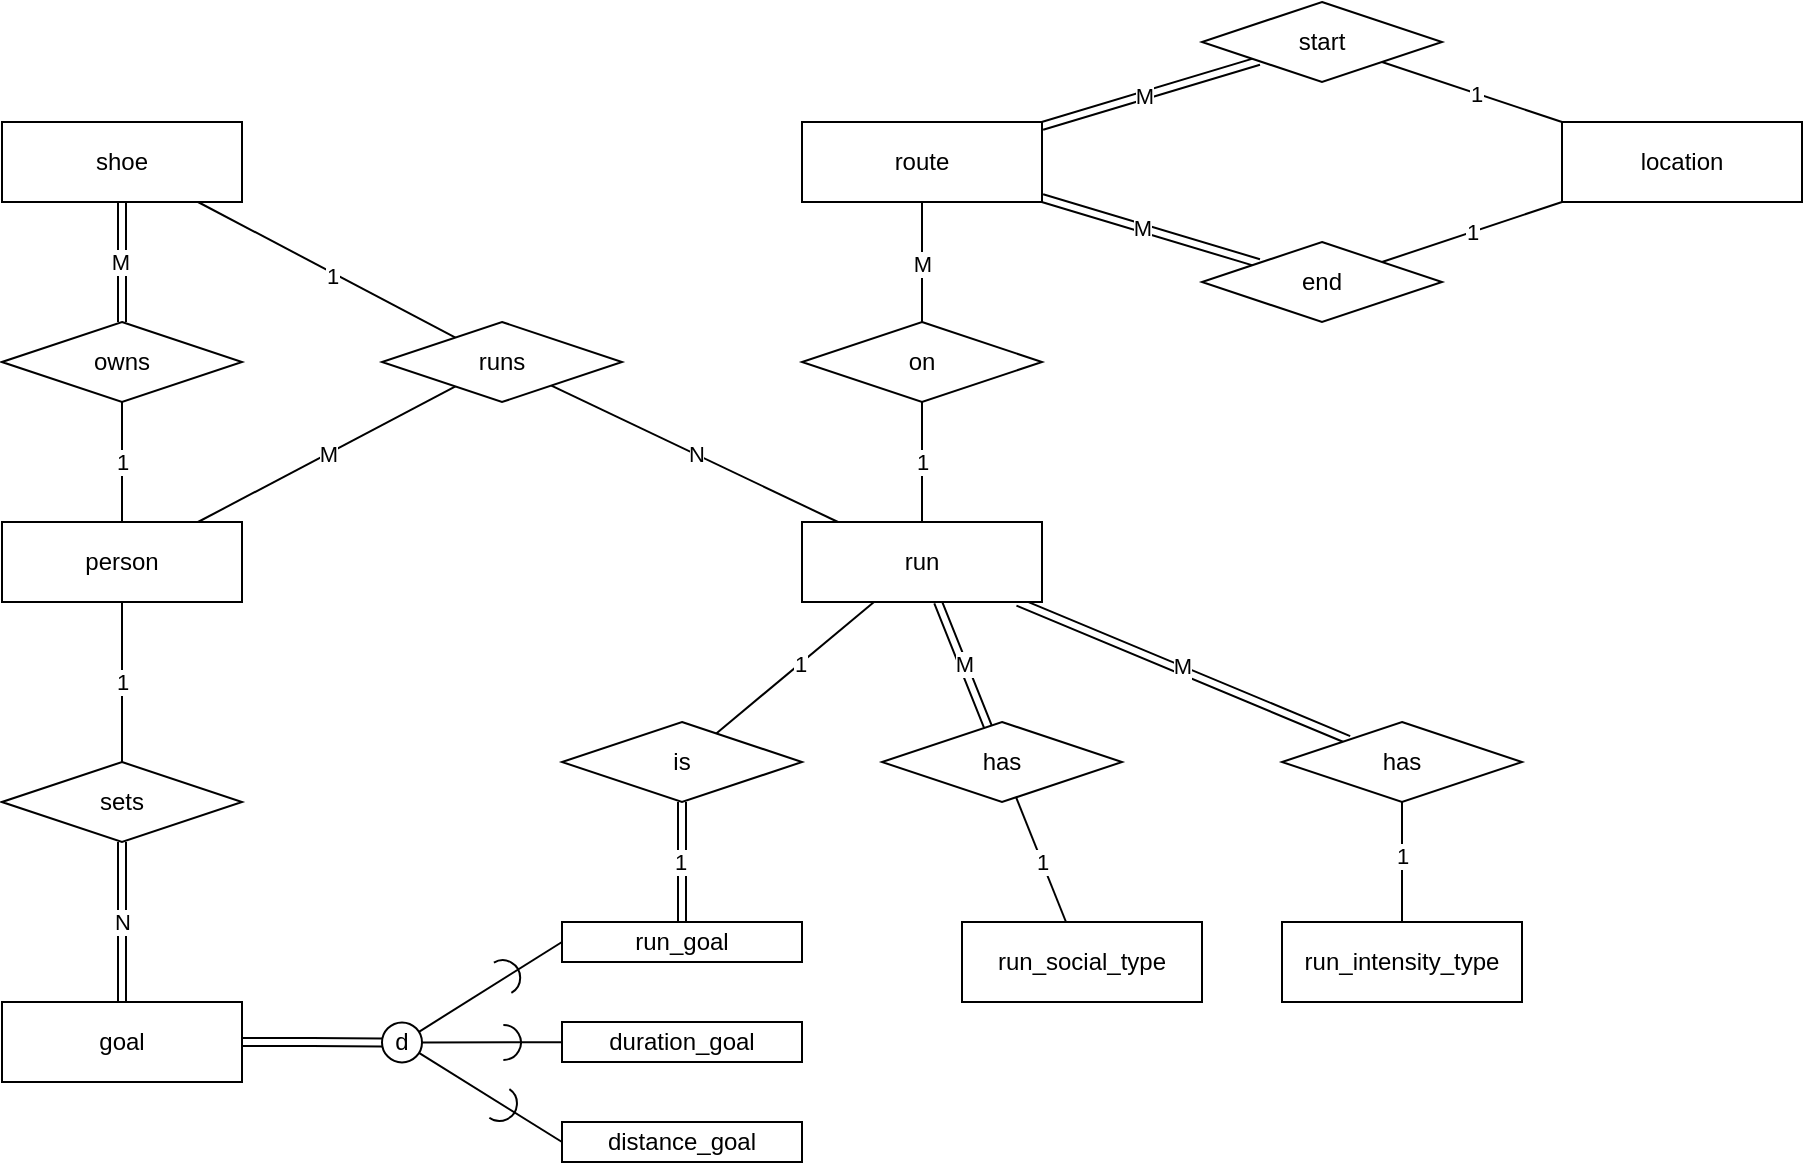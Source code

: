 <mxfile version="24.7.17">
  <diagram name="Page-1" id="vWbm4F5WGKStp1jepNvA">
    <mxGraphModel dx="536" dy="559" grid="1" gridSize="10" guides="1" tooltips="1" connect="1" arrows="1" fold="1" page="1" pageScale="1" pageWidth="850" pageHeight="1100" math="0" shadow="0">
      <root>
        <mxCell id="0" />
        <mxCell id="1" parent="0" />
        <mxCell id="e246euh79TsqWVeabmaM-18" style="rounded=0;orthogonalLoop=1;jettySize=auto;html=1;endArrow=none;endFill=0;" parent="1" source="u43qWuTFDMmnTfOcjVX1-1" target="e246euh79TsqWVeabmaM-1" edge="1">
          <mxGeometry relative="1" as="geometry" />
        </mxCell>
        <mxCell id="e246euh79TsqWVeabmaM-47" value="1" style="edgeLabel;html=1;align=center;verticalAlign=middle;resizable=0;points=[];" parent="e246euh79TsqWVeabmaM-18" vertex="1" connectable="0">
          <mxGeometry x="0.005" relative="1" as="geometry">
            <mxPoint as="offset" />
          </mxGeometry>
        </mxCell>
        <mxCell id="e246euh79TsqWVeabmaM-20" style="edgeStyle=orthogonalEdgeStyle;rounded=0;orthogonalLoop=1;jettySize=auto;html=1;endArrow=none;endFill=0;" parent="1" source="u43qWuTFDMmnTfOcjVX1-1" target="e246euh79TsqWVeabmaM-2" edge="1">
          <mxGeometry relative="1" as="geometry" />
        </mxCell>
        <mxCell id="e246euh79TsqWVeabmaM-49" value="1" style="edgeLabel;html=1;align=center;verticalAlign=middle;resizable=0;points=[];" parent="e246euh79TsqWVeabmaM-20" vertex="1" connectable="0">
          <mxGeometry x="-0.004" relative="1" as="geometry">
            <mxPoint as="offset" />
          </mxGeometry>
        </mxCell>
        <mxCell id="e246euh79TsqWVeabmaM-26" style="rounded=0;orthogonalLoop=1;jettySize=auto;html=1;endArrow=none;endFill=0;" parent="1" source="u43qWuTFDMmnTfOcjVX1-1" target="e246euh79TsqWVeabmaM-9" edge="1">
          <mxGeometry relative="1" as="geometry" />
        </mxCell>
        <mxCell id="e246euh79TsqWVeabmaM-45" value="M" style="edgeLabel;html=1;align=center;verticalAlign=middle;resizable=0;points=[];" parent="e246euh79TsqWVeabmaM-26" vertex="1" connectable="0">
          <mxGeometry x="0.003" relative="1" as="geometry">
            <mxPoint as="offset" />
          </mxGeometry>
        </mxCell>
        <mxCell id="u43qWuTFDMmnTfOcjVX1-1" value="person" style="rounded=0;whiteSpace=wrap;html=1;" parent="1" vertex="1">
          <mxGeometry x="80" y="320" width="120" height="40" as="geometry" />
        </mxCell>
        <mxCell id="PP_cPeMWecXOrynIbDTe-15" style="edgeStyle=none;shape=connector;rounded=0;orthogonalLoop=1;jettySize=auto;html=1;strokeColor=default;align=center;verticalAlign=middle;fontFamily=Helvetica;fontSize=11;fontColor=default;labelBackgroundColor=default;endArrow=none;endFill=0;" edge="1" parent="1" source="u43qWuTFDMmnTfOcjVX1-2" target="e246euh79TsqWVeabmaM-9">
          <mxGeometry relative="1" as="geometry" />
        </mxCell>
        <mxCell id="PP_cPeMWecXOrynIbDTe-17" value="1" style="edgeLabel;html=1;align=center;verticalAlign=middle;resizable=0;points=[];fontFamily=Helvetica;fontSize=11;fontColor=default;labelBackgroundColor=default;" vertex="1" connectable="0" parent="PP_cPeMWecXOrynIbDTe-15">
          <mxGeometry x="0.049" y="-1" relative="1" as="geometry">
            <mxPoint as="offset" />
          </mxGeometry>
        </mxCell>
        <mxCell id="u43qWuTFDMmnTfOcjVX1-2" value="shoe" style="rounded=0;whiteSpace=wrap;html=1;" parent="1" vertex="1">
          <mxGeometry x="80" y="120" width="120" height="40" as="geometry" />
        </mxCell>
        <mxCell id="e246euh79TsqWVeabmaM-19" style="rounded=0;orthogonalLoop=1;jettySize=auto;html=1;endArrow=none;endFill=0;shape=link;" parent="1" source="e246euh79TsqWVeabmaM-1" target="u43qWuTFDMmnTfOcjVX1-2" edge="1">
          <mxGeometry relative="1" as="geometry" />
        </mxCell>
        <mxCell id="e246euh79TsqWVeabmaM-48" value="M" style="edgeLabel;html=1;align=center;verticalAlign=middle;resizable=0;points=[];" parent="e246euh79TsqWVeabmaM-19" vertex="1" connectable="0">
          <mxGeometry x="-0.003" y="1" relative="1" as="geometry">
            <mxPoint as="offset" />
          </mxGeometry>
        </mxCell>
        <mxCell id="e246euh79TsqWVeabmaM-1" value="owns" style="rhombus;whiteSpace=wrap;html=1;" parent="1" vertex="1">
          <mxGeometry x="80" y="220" width="120" height="40" as="geometry" />
        </mxCell>
        <mxCell id="e246euh79TsqWVeabmaM-21" style="edgeStyle=orthogonalEdgeStyle;rounded=0;orthogonalLoop=1;jettySize=auto;html=1;endArrow=none;endFill=0;shape=link;" parent="1" source="e246euh79TsqWVeabmaM-2" target="e246euh79TsqWVeabmaM-3" edge="1">
          <mxGeometry relative="1" as="geometry" />
        </mxCell>
        <mxCell id="e246euh79TsqWVeabmaM-50" value="N" style="edgeLabel;html=1;align=center;verticalAlign=middle;resizable=0;points=[];" parent="e246euh79TsqWVeabmaM-21" vertex="1" connectable="0">
          <mxGeometry x="0.006" relative="1" as="geometry">
            <mxPoint as="offset" />
          </mxGeometry>
        </mxCell>
        <mxCell id="e246euh79TsqWVeabmaM-2" value="sets" style="rhombus;whiteSpace=wrap;html=1;" parent="1" vertex="1">
          <mxGeometry x="80" y="440" width="120" height="40" as="geometry" />
        </mxCell>
        <mxCell id="e246euh79TsqWVeabmaM-22" style="edgeStyle=orthogonalEdgeStyle;rounded=0;orthogonalLoop=1;jettySize=auto;html=1;endArrow=none;endFill=0;shape=link;" parent="1" source="e246euh79TsqWVeabmaM-3" target="e246euh79TsqWVeabmaM-11" edge="1">
          <mxGeometry relative="1" as="geometry" />
        </mxCell>
        <mxCell id="e246euh79TsqWVeabmaM-3" value="goal" style="rounded=0;whiteSpace=wrap;html=1;" parent="1" vertex="1">
          <mxGeometry x="80" y="560" width="120" height="40" as="geometry" />
        </mxCell>
        <mxCell id="e246euh79TsqWVeabmaM-31" style="rounded=0;orthogonalLoop=1;jettySize=auto;html=1;endArrow=none;endFill=0;" parent="1" source="e246euh79TsqWVeabmaM-4" target="e246euh79TsqWVeabmaM-5" edge="1">
          <mxGeometry relative="1" as="geometry" />
        </mxCell>
        <mxCell id="e246euh79TsqWVeabmaM-55" value="M" style="edgeLabel;html=1;align=center;verticalAlign=middle;resizable=0;points=[];" parent="e246euh79TsqWVeabmaM-31" vertex="1" connectable="0">
          <mxGeometry x="-0.012" relative="1" as="geometry">
            <mxPoint as="offset" />
          </mxGeometry>
        </mxCell>
        <mxCell id="e246euh79TsqWVeabmaM-4" value="on" style="rhombus;whiteSpace=wrap;html=1;" parent="1" vertex="1">
          <mxGeometry x="480" y="220" width="120" height="40" as="geometry" />
        </mxCell>
        <mxCell id="e246euh79TsqWVeabmaM-32" style="rounded=0;orthogonalLoop=1;jettySize=auto;html=1;endArrow=none;endFill=0;shape=link;" parent="1" source="e246euh79TsqWVeabmaM-5" target="e246euh79TsqWVeabmaM-6" edge="1">
          <mxGeometry relative="1" as="geometry" />
        </mxCell>
        <mxCell id="e246euh79TsqWVeabmaM-56" value="M" style="edgeLabel;html=1;align=center;verticalAlign=middle;resizable=0;points=[];" parent="e246euh79TsqWVeabmaM-32" vertex="1" connectable="0">
          <mxGeometry x="-0.073" relative="1" as="geometry">
            <mxPoint as="offset" />
          </mxGeometry>
        </mxCell>
        <mxCell id="e246euh79TsqWVeabmaM-34" style="rounded=0;orthogonalLoop=1;jettySize=auto;html=1;shape=link;" parent="1" source="e246euh79TsqWVeabmaM-5" target="e246euh79TsqWVeabmaM-8" edge="1">
          <mxGeometry relative="1" as="geometry" />
        </mxCell>
        <mxCell id="e246euh79TsqWVeabmaM-59" value="M" style="edgeLabel;html=1;align=center;verticalAlign=middle;resizable=0;points=[];" parent="e246euh79TsqWVeabmaM-34" vertex="1" connectable="0">
          <mxGeometry x="-0.082" relative="1" as="geometry">
            <mxPoint as="offset" />
          </mxGeometry>
        </mxCell>
        <mxCell id="e246euh79TsqWVeabmaM-5" value="route" style="rounded=0;whiteSpace=wrap;html=1;" parent="1" vertex="1">
          <mxGeometry x="480" y="120" width="120" height="40" as="geometry" />
        </mxCell>
        <mxCell id="e246euh79TsqWVeabmaM-33" style="rounded=0;orthogonalLoop=1;jettySize=auto;html=1;endArrow=none;endFill=0;" parent="1" source="e246euh79TsqWVeabmaM-6" target="e246euh79TsqWVeabmaM-7" edge="1">
          <mxGeometry relative="1" as="geometry" />
        </mxCell>
        <mxCell id="e246euh79TsqWVeabmaM-57" value="1" style="edgeLabel;html=1;align=center;verticalAlign=middle;resizable=0;points=[];" parent="e246euh79TsqWVeabmaM-33" vertex="1" connectable="0">
          <mxGeometry x="0.033" relative="1" as="geometry">
            <mxPoint as="offset" />
          </mxGeometry>
        </mxCell>
        <mxCell id="e246euh79TsqWVeabmaM-6" value="start" style="rhombus;whiteSpace=wrap;html=1;" parent="1" vertex="1">
          <mxGeometry x="680" y="60" width="120" height="40" as="geometry" />
        </mxCell>
        <mxCell id="e246euh79TsqWVeabmaM-7" value="location" style="rounded=0;whiteSpace=wrap;html=1;" parent="1" vertex="1">
          <mxGeometry x="860" y="120" width="120" height="40" as="geometry" />
        </mxCell>
        <mxCell id="e246euh79TsqWVeabmaM-35" style="rounded=0;orthogonalLoop=1;jettySize=auto;html=1;endArrow=none;endFill=0;" parent="1" source="e246euh79TsqWVeabmaM-8" target="e246euh79TsqWVeabmaM-7" edge="1">
          <mxGeometry relative="1" as="geometry" />
        </mxCell>
        <mxCell id="e246euh79TsqWVeabmaM-58" value="1" style="edgeLabel;html=1;align=center;verticalAlign=middle;resizable=0;points=[];" parent="e246euh79TsqWVeabmaM-35" vertex="1" connectable="0">
          <mxGeometry x="-0.012" relative="1" as="geometry">
            <mxPoint as="offset" />
          </mxGeometry>
        </mxCell>
        <mxCell id="e246euh79TsqWVeabmaM-8" value="end" style="rhombus;whiteSpace=wrap;html=1;" parent="1" vertex="1">
          <mxGeometry x="680" y="180" width="120" height="40" as="geometry" />
        </mxCell>
        <mxCell id="e246euh79TsqWVeabmaM-27" style="rounded=0;orthogonalLoop=1;jettySize=auto;html=1;endArrow=none;endFill=0;" parent="1" source="e246euh79TsqWVeabmaM-9" target="e246euh79TsqWVeabmaM-10" edge="1">
          <mxGeometry relative="1" as="geometry" />
        </mxCell>
        <mxCell id="e246euh79TsqWVeabmaM-46" value="N" style="edgeLabel;html=1;align=center;verticalAlign=middle;resizable=0;points=[];" parent="e246euh79TsqWVeabmaM-27" vertex="1" connectable="0">
          <mxGeometry x="0.003" relative="1" as="geometry">
            <mxPoint as="offset" />
          </mxGeometry>
        </mxCell>
        <mxCell id="e246euh79TsqWVeabmaM-9" value="runs" style="rhombus;whiteSpace=wrap;html=1;" parent="1" vertex="1">
          <mxGeometry x="270" y="220" width="120" height="40" as="geometry" />
        </mxCell>
        <mxCell id="e246euh79TsqWVeabmaM-29" style="rounded=0;orthogonalLoop=1;jettySize=auto;html=1;endArrow=none;endFill=0;" parent="1" source="e246euh79TsqWVeabmaM-10" target="e246euh79TsqWVeabmaM-17" edge="1">
          <mxGeometry relative="1" as="geometry" />
        </mxCell>
        <mxCell id="e246euh79TsqWVeabmaM-60" value="1" style="edgeLabel;html=1;align=center;verticalAlign=middle;resizable=0;points=[];" parent="e246euh79TsqWVeabmaM-29" vertex="1" connectable="0">
          <mxGeometry x="-0.067" relative="1" as="geometry">
            <mxPoint as="offset" />
          </mxGeometry>
        </mxCell>
        <mxCell id="e246euh79TsqWVeabmaM-30" style="rounded=0;orthogonalLoop=1;jettySize=auto;html=1;endArrow=none;endFill=0;" parent="1" source="e246euh79TsqWVeabmaM-10" target="e246euh79TsqWVeabmaM-4" edge="1">
          <mxGeometry relative="1" as="geometry" />
        </mxCell>
        <mxCell id="e246euh79TsqWVeabmaM-54" value="1" style="edgeLabel;html=1;align=center;verticalAlign=middle;resizable=0;points=[];" parent="e246euh79TsqWVeabmaM-30" vertex="1" connectable="0">
          <mxGeometry x="0.001" relative="1" as="geometry">
            <mxPoint as="offset" />
          </mxGeometry>
        </mxCell>
        <mxCell id="PP_cPeMWecXOrynIbDTe-6" style="rounded=0;orthogonalLoop=1;jettySize=auto;html=1;endArrow=none;endFill=0;shape=link;" edge="1" parent="1" source="e246euh79TsqWVeabmaM-10" target="PP_cPeMWecXOrynIbDTe-4">
          <mxGeometry relative="1" as="geometry" />
        </mxCell>
        <mxCell id="PP_cPeMWecXOrynIbDTe-11" value="M" style="edgeLabel;html=1;align=center;verticalAlign=middle;resizable=0;points=[];fontFamily=Helvetica;fontSize=11;fontColor=default;labelBackgroundColor=default;" vertex="1" connectable="0" parent="PP_cPeMWecXOrynIbDTe-6">
          <mxGeometry x="-0.009" relative="1" as="geometry">
            <mxPoint as="offset" />
          </mxGeometry>
        </mxCell>
        <mxCell id="PP_cPeMWecXOrynIbDTe-8" style="edgeStyle=none;shape=link;rounded=0;orthogonalLoop=1;jettySize=auto;html=1;strokeColor=default;align=center;verticalAlign=middle;fontFamily=Helvetica;fontSize=11;fontColor=default;labelBackgroundColor=default;endArrow=none;endFill=0;" edge="1" parent="1" source="e246euh79TsqWVeabmaM-10" target="PP_cPeMWecXOrynIbDTe-5">
          <mxGeometry relative="1" as="geometry" />
        </mxCell>
        <mxCell id="PP_cPeMWecXOrynIbDTe-13" value="M" style="edgeLabel;html=1;align=center;verticalAlign=middle;resizable=0;points=[];fontFamily=Helvetica;fontSize=11;fontColor=default;labelBackgroundColor=default;" vertex="1" connectable="0" parent="PP_cPeMWecXOrynIbDTe-8">
          <mxGeometry x="-0.015" y="2" relative="1" as="geometry">
            <mxPoint as="offset" />
          </mxGeometry>
        </mxCell>
        <mxCell id="e246euh79TsqWVeabmaM-10" value="run" style="rounded=0;whiteSpace=wrap;html=1;" parent="1" vertex="1">
          <mxGeometry x="480" y="320" width="120" height="40" as="geometry" />
        </mxCell>
        <mxCell id="e246euh79TsqWVeabmaM-24" style="rounded=0;orthogonalLoop=1;jettySize=auto;html=1;endArrow=none;endFill=0;" parent="1" source="e246euh79TsqWVeabmaM-11" target="e246euh79TsqWVeabmaM-14" edge="1">
          <mxGeometry relative="1" as="geometry" />
        </mxCell>
        <mxCell id="e246euh79TsqWVeabmaM-25" style="rounded=0;orthogonalLoop=1;jettySize=auto;html=1;entryX=0;entryY=0.5;entryDx=0;entryDy=0;endArrow=none;endFill=0;" parent="1" source="e246euh79TsqWVeabmaM-11" target="e246euh79TsqWVeabmaM-12" edge="1">
          <mxGeometry relative="1" as="geometry" />
        </mxCell>
        <mxCell id="e246euh79TsqWVeabmaM-11" value="d" style="ellipse;whiteSpace=wrap;html=1;aspect=fixed;" parent="1" vertex="1">
          <mxGeometry x="270" y="570.2" width="20" height="20" as="geometry" />
        </mxCell>
        <mxCell id="e246euh79TsqWVeabmaM-12" value="distance_goal" style="rounded=0;whiteSpace=wrap;html=1;" parent="1" vertex="1">
          <mxGeometry x="360" y="620" width="120" height="20" as="geometry" />
        </mxCell>
        <mxCell id="e246euh79TsqWVeabmaM-14" value="duration_goal" style="rounded=0;whiteSpace=wrap;html=1;" parent="1" vertex="1">
          <mxGeometry x="360" y="570" width="120" height="20" as="geometry" />
        </mxCell>
        <mxCell id="e246euh79TsqWVeabmaM-23" style="rounded=0;orthogonalLoop=1;jettySize=auto;html=1;exitX=0;exitY=0.5;exitDx=0;exitDy=0;endArrow=none;endFill=0;" parent="1" source="e246euh79TsqWVeabmaM-15" target="e246euh79TsqWVeabmaM-11" edge="1">
          <mxGeometry relative="1" as="geometry" />
        </mxCell>
        <mxCell id="e246euh79TsqWVeabmaM-28" style="rounded=0;orthogonalLoop=1;jettySize=auto;html=1;shape=link;" parent="1" source="e246euh79TsqWVeabmaM-15" target="e246euh79TsqWVeabmaM-17" edge="1">
          <mxGeometry relative="1" as="geometry" />
        </mxCell>
        <mxCell id="e246euh79TsqWVeabmaM-61" value="1" style="edgeLabel;html=1;align=center;verticalAlign=middle;resizable=0;points=[];" parent="e246euh79TsqWVeabmaM-28" vertex="1" connectable="0">
          <mxGeometry x="-0.04" y="1" relative="1" as="geometry">
            <mxPoint y="-1" as="offset" />
          </mxGeometry>
        </mxCell>
        <mxCell id="e246euh79TsqWVeabmaM-15" value="run_goal" style="rounded=0;whiteSpace=wrap;html=1;" parent="1" vertex="1">
          <mxGeometry x="360" y="520" width="120" height="20" as="geometry" />
        </mxCell>
        <mxCell id="e246euh79TsqWVeabmaM-17" value="is" style="rhombus;whiteSpace=wrap;html=1;" parent="1" vertex="1">
          <mxGeometry x="360" y="420" width="120" height="40" as="geometry" />
        </mxCell>
        <mxCell id="e246euh79TsqWVeabmaM-41" value="" style="verticalLabelPosition=bottom;verticalAlign=top;html=1;shape=mxgraph.basic.arc;startAngle=0.374;endAngle=0.876;rotation=-165;" parent="1" vertex="1">
          <mxGeometry x="321.63" y="539.1" width="17.47" height="17.47" as="geometry" />
        </mxCell>
        <mxCell id="e246euh79TsqWVeabmaM-43" value="" style="verticalLabelPosition=bottom;verticalAlign=top;html=1;shape=mxgraph.basic.arc;startAngle=0.374;endAngle=0.876;rotation=-100;" parent="1" vertex="1">
          <mxGeometry x="320" y="602" width="17.47" height="17.47" as="geometry" />
        </mxCell>
        <mxCell id="e246euh79TsqWVeabmaM-44" value="" style="verticalLabelPosition=bottom;verticalAlign=top;html=1;shape=mxgraph.basic.arc;startAngle=0.374;endAngle=0.876;rotation=-135;" parent="1" vertex="1">
          <mxGeometry x="322" y="571.47" width="17.47" height="17.47" as="geometry" />
        </mxCell>
        <mxCell id="PP_cPeMWecXOrynIbDTe-1" value="run_social_type" style="rounded=0;whiteSpace=wrap;html=1;" vertex="1" parent="1">
          <mxGeometry x="560" y="520" width="120" height="40" as="geometry" />
        </mxCell>
        <mxCell id="PP_cPeMWecXOrynIbDTe-2" value="run_intensity_type" style="rounded=0;whiteSpace=wrap;html=1;" vertex="1" parent="1">
          <mxGeometry x="720" y="520" width="120" height="40" as="geometry" />
        </mxCell>
        <mxCell id="PP_cPeMWecXOrynIbDTe-7" style="edgeStyle=none;shape=connector;rounded=0;orthogonalLoop=1;jettySize=auto;html=1;strokeColor=default;align=center;verticalAlign=middle;fontFamily=Helvetica;fontSize=11;fontColor=default;labelBackgroundColor=default;endArrow=none;endFill=0;" edge="1" parent="1" source="PP_cPeMWecXOrynIbDTe-4" target="PP_cPeMWecXOrynIbDTe-1">
          <mxGeometry relative="1" as="geometry" />
        </mxCell>
        <mxCell id="PP_cPeMWecXOrynIbDTe-10" value="1" style="edgeLabel;html=1;align=center;verticalAlign=middle;resizable=0;points=[];fontFamily=Helvetica;fontSize=11;fontColor=default;labelBackgroundColor=default;" vertex="1" connectable="0" parent="PP_cPeMWecXOrynIbDTe-7">
          <mxGeometry x="0.035" relative="1" as="geometry">
            <mxPoint as="offset" />
          </mxGeometry>
        </mxCell>
        <mxCell id="PP_cPeMWecXOrynIbDTe-4" value="has" style="rhombus;whiteSpace=wrap;html=1;" vertex="1" parent="1">
          <mxGeometry x="520" y="420" width="120" height="40" as="geometry" />
        </mxCell>
        <mxCell id="PP_cPeMWecXOrynIbDTe-9" style="edgeStyle=none;shape=connector;rounded=0;orthogonalLoop=1;jettySize=auto;html=1;strokeColor=default;align=center;verticalAlign=middle;fontFamily=Helvetica;fontSize=11;fontColor=default;labelBackgroundColor=default;endArrow=none;endFill=0;" edge="1" parent="1" source="PP_cPeMWecXOrynIbDTe-5" target="PP_cPeMWecXOrynIbDTe-2">
          <mxGeometry relative="1" as="geometry" />
        </mxCell>
        <mxCell id="PP_cPeMWecXOrynIbDTe-14" value="1" style="edgeLabel;html=1;align=center;verticalAlign=middle;resizable=0;points=[];fontFamily=Helvetica;fontSize=11;fontColor=default;labelBackgroundColor=default;" vertex="1" connectable="0" parent="PP_cPeMWecXOrynIbDTe-9">
          <mxGeometry x="-0.1" relative="1" as="geometry">
            <mxPoint as="offset" />
          </mxGeometry>
        </mxCell>
        <mxCell id="PP_cPeMWecXOrynIbDTe-5" value="has" style="rhombus;whiteSpace=wrap;html=1;" vertex="1" parent="1">
          <mxGeometry x="720" y="420" width="120" height="40" as="geometry" />
        </mxCell>
      </root>
    </mxGraphModel>
  </diagram>
</mxfile>
